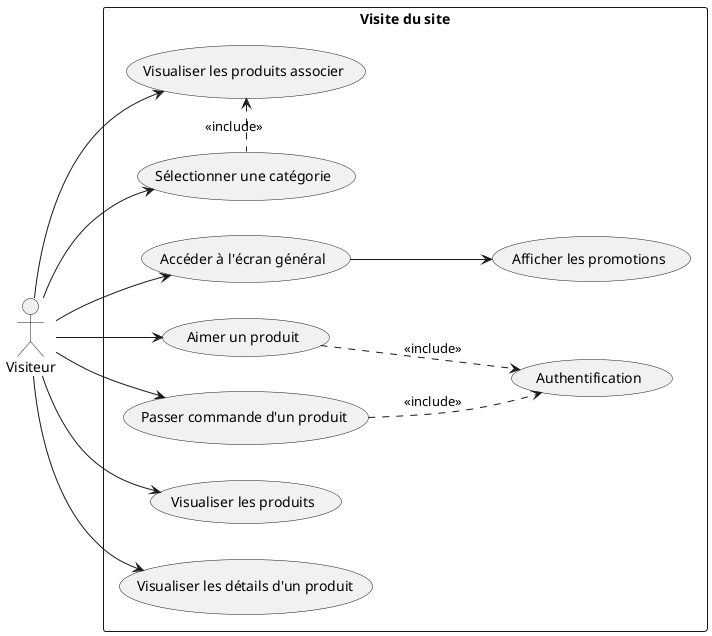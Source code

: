 @startuml
left to right direction

actor Visiteur as User

rectangle "Visite du site" {
    usecase "Accéder à l'écran général" as accessGeneralScreen
    usecase "Afficher les promotions" as showPromotion

    usecase "Aimer un produit" as likeProduct
    usecase "Passer commande d'un produit" as buyProduct
    usecase "Authentification" as auth

    usecase "Visualiser les produits" as showProduct

    usecase "Visualiser les produits associer" as showProductLink
    usecase "Sélectionner une catégorie" as selectCategories
    usecase "Visualiser les détails d'un produit" as showDetailProduct

}
User --> showProduct
User --> showProductLink
User --> likeProduct
User --> buyProduct
User --> accessGeneralScreen
User --> selectCategories
User --> showDetailProduct

selectCategories .left.> showProductLink :<<include>>

likeProduct ..> auth :<<include>>
buyProduct ..> auth :<<include>>

accessGeneralScreen --> showPromotion

@enduml

